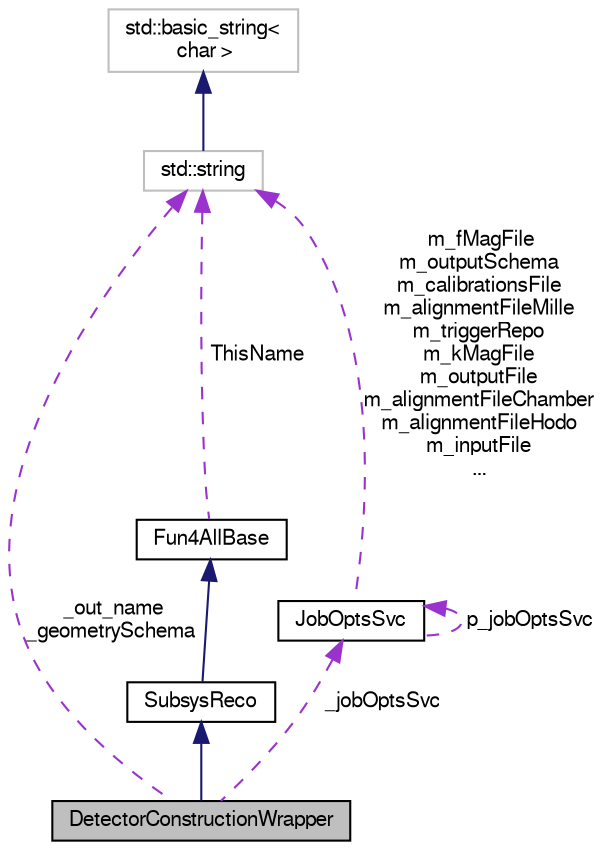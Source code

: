 digraph "DetectorConstructionWrapper"
{
  bgcolor="transparent";
  edge [fontname="FreeSans",fontsize="10",labelfontname="FreeSans",labelfontsize="10"];
  node [fontname="FreeSans",fontsize="10",shape=record];
  Node1 [label="DetectorConstructionWrapper",height=0.2,width=0.4,color="black", fillcolor="grey75", style="filled" fontcolor="black"];
  Node2 -> Node1 [dir="back",color="midnightblue",fontsize="10",style="solid",fontname="FreeSans"];
  Node2 [label="SubsysReco",height=0.2,width=0.4,color="black",URL="$d0/d32/classSubsysReco.html"];
  Node3 -> Node2 [dir="back",color="midnightblue",fontsize="10",style="solid",fontname="FreeSans"];
  Node3 [label="Fun4AllBase",height=0.2,width=0.4,color="black",URL="$d5/dec/classFun4AllBase.html"];
  Node4 -> Node3 [dir="back",color="darkorchid3",fontsize="10",style="dashed",label=" ThisName" ,fontname="FreeSans"];
  Node4 [label="std::string",height=0.2,width=0.4,color="grey75",tooltip="STL class. "];
  Node5 -> Node4 [dir="back",color="midnightblue",fontsize="10",style="solid",fontname="FreeSans"];
  Node5 [label="std::basic_string\<\l char \>",height=0.2,width=0.4,color="grey75",tooltip="STL class. "];
  Node4 -> Node1 [dir="back",color="darkorchid3",fontsize="10",style="dashed",label=" _out_name\n_geometrySchema" ,fontname="FreeSans"];
  Node6 -> Node1 [dir="back",color="darkorchid3",fontsize="10",style="dashed",label=" _jobOptsSvc" ,fontname="FreeSans"];
  Node6 [label="JobOptsSvc",height=0.2,width=0.4,color="black",URL="$d8/d62/classJobOptsSvc.html",tooltip="Read a job options file and apply choices at runtime. "];
  Node4 -> Node6 [dir="back",color="darkorchid3",fontsize="10",style="dashed",label=" m_fMagFile\nm_outputSchema\nm_calibrationsFile\nm_alignmentFileMille\nm_triggerRepo\nm_kMagFile\nm_outputFile\nm_alignmentFileChamber\nm_alignmentFileHodo\nm_inputFile\n..." ,fontname="FreeSans"];
  Node6 -> Node6 [dir="back",color="darkorchid3",fontsize="10",style="dashed",label=" p_jobOptsSvc" ,fontname="FreeSans"];
}
